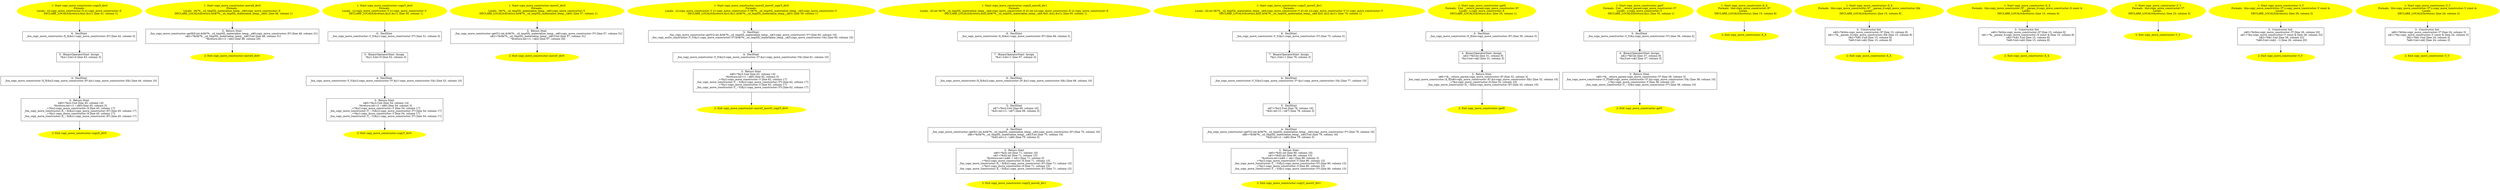 /* @generated */
digraph cfg {
"copyX_div0#copy_move_constructor#7555826423954612298.1fd45599e2fc3ce471d7d474aa615bcb_1" [label="1: Start copy_move_constructor::copyX_div0\nFormals: \nLocals:  x2:copy_move_constructor::X x1:copy_move_constructor::X \n   DECLARE_LOCALS(&return,&x2,&x1); [line 41, column 1]\n " color=yellow style=filled]
	

	 "copyX_div0#copy_move_constructor#7555826423954612298.1fd45599e2fc3ce471d7d474aa615bcb_1" -> "copyX_div0#copy_move_constructor#7555826423954612298.1fd45599e2fc3ce471d7d474aa615bcb_6" ;
"copyX_div0#copy_move_constructor#7555826423954612298.1fd45599e2fc3ce471d7d474aa615bcb_2" [label="2: Exit copy_move_constructor::copyX_div0 \n  " color=yellow style=filled]
	

"copyX_div0#copy_move_constructor#7555826423954612298.1fd45599e2fc3ce471d7d474aa615bcb_3" [label="3:  Return Stmt \n   n$0=*&x2.f:int [line 45, column 14]\n  *&return:int=(1 / n$0) [line 45, column 3]\n  _=*&x2:copy_move_constructor::X [line 45, column 17]\n  _fun_copy_move_constructor::X_~X(&x2:copy_move_constructor::X*) [line 45, column 17]\n  _=*&x1:copy_move_constructor::X [line 45, column 17]\n  _fun_copy_move_constructor::X_~X(&x1:copy_move_constructor::X*) [line 45, column 17]\n " shape="box"]
	

	 "copyX_div0#copy_move_constructor#7555826423954612298.1fd45599e2fc3ce471d7d474aa615bcb_3" -> "copyX_div0#copy_move_constructor#7555826423954612298.1fd45599e2fc3ce471d7d474aa615bcb_2" ;
"copyX_div0#copy_move_constructor#7555826423954612298.1fd45599e2fc3ce471d7d474aa615bcb_4" [label="4:  DeclStmt \n   _fun_copy_move_constructor::X_X(&x2:copy_move_constructor::X*,&x1:copy_move_constructor::X&) [line 44, column 10]\n " shape="box"]
	

	 "copyX_div0#copy_move_constructor#7555826423954612298.1fd45599e2fc3ce471d7d474aa615bcb_4" -> "copyX_div0#copy_move_constructor#7555826423954612298.1fd45599e2fc3ce471d7d474aa615bcb_3" ;
"copyX_div0#copy_move_constructor#7555826423954612298.1fd45599e2fc3ce471d7d474aa615bcb_5" [label="5:  BinaryOperatorStmt: Assign \n   *&x1.f:int=0 [line 43, column 3]\n " shape="box"]
	

	 "copyX_div0#copy_move_constructor#7555826423954612298.1fd45599e2fc3ce471d7d474aa615bcb_5" -> "copyX_div0#copy_move_constructor#7555826423954612298.1fd45599e2fc3ce471d7d474aa615bcb_4" ;
"copyX_div0#copy_move_constructor#7555826423954612298.1fd45599e2fc3ce471d7d474aa615bcb_6" [label="6:  DeclStmt \n   _fun_copy_move_constructor::X_X(&x1:copy_move_constructor::X*) [line 42, column 5]\n " shape="box"]
	

	 "copyX_div0#copy_move_constructor#7555826423954612298.1fd45599e2fc3ce471d7d474aa615bcb_6" -> "copyX_div0#copy_move_constructor#7555826423954612298.1fd45599e2fc3ce471d7d474aa615bcb_5" ;
"moveX_div0#copy_move_constructor#2229557375196326562.f23c95e594ab41ba50090dccb989c3e3_1" [label="1: Start copy_move_constructor::moveX_div0\nFormals: \nLocals:  0$?%__sil_tmpSIL_materialize_temp__n$0:copy_move_constructor::X \n   DECLARE_LOCALS(&return,&0$?%__sil_tmpSIL_materialize_temp__n$0); [line 48, column 1]\n " color=yellow style=filled]
	

	 "moveX_div0#copy_move_constructor#2229557375196326562.f23c95e594ab41ba50090dccb989c3e3_1" -> "moveX_div0#copy_move_constructor#2229557375196326562.f23c95e594ab41ba50090dccb989c3e3_3" ;
"moveX_div0#copy_move_constructor#2229557375196326562.f23c95e594ab41ba50090dccb989c3e3_2" [label="2: Exit copy_move_constructor::moveX_div0 \n  " color=yellow style=filled]
	

"moveX_div0#copy_move_constructor#2229557375196326562.f23c95e594ab41ba50090dccb989c3e3_3" [label="3:  Return Stmt \n   _fun_copy_move_constructor::getX(0:int,&0$?%__sil_tmpSIL_materialize_temp__n$0:copy_move_constructor::X*) [line 48, column 31]\n  n$2=*&0$?%__sil_tmpSIL_materialize_temp__n$0.f:int [line 48, column 31]\n  *&return:int=(1 / n$2) [line 48, column 20]\n " shape="box"]
	

	 "moveX_div0#copy_move_constructor#2229557375196326562.f23c95e594ab41ba50090dccb989c3e3_3" -> "moveX_div0#copy_move_constructor#2229557375196326562.f23c95e594ab41ba50090dccb989c3e3_2" ;
"copyY_div0#copy_move_constructor#17079397845524781987.61211209ec1f961073f3adafcd080bfb_1" [label="1: Start copy_move_constructor::copyY_div0\nFormals: \nLocals:  y2:copy_move_constructor::Y y1:copy_move_constructor::Y \n   DECLARE_LOCALS(&return,&y2,&y1); [line 50, column 1]\n " color=yellow style=filled]
	

	 "copyY_div0#copy_move_constructor#17079397845524781987.61211209ec1f961073f3adafcd080bfb_1" -> "copyY_div0#copy_move_constructor#17079397845524781987.61211209ec1f961073f3adafcd080bfb_6" ;
"copyY_div0#copy_move_constructor#17079397845524781987.61211209ec1f961073f3adafcd080bfb_2" [label="2: Exit copy_move_constructor::copyY_div0 \n  " color=yellow style=filled]
	

"copyY_div0#copy_move_constructor#17079397845524781987.61211209ec1f961073f3adafcd080bfb_3" [label="3:  Return Stmt \n   n$0=*&y2.f:int [line 54, column 14]\n  *&return:int=(1 / n$0) [line 54, column 3]\n  _=*&y2:copy_move_constructor::Y [line 54, column 17]\n  _fun_copy_move_constructor::Y_~Y(&y2:copy_move_constructor::Y*) [line 54, column 17]\n  _=*&y1:copy_move_constructor::Y [line 54, column 17]\n  _fun_copy_move_constructor::Y_~Y(&y1:copy_move_constructor::Y*) [line 54, column 17]\n " shape="box"]
	

	 "copyY_div0#copy_move_constructor#17079397845524781987.61211209ec1f961073f3adafcd080bfb_3" -> "copyY_div0#copy_move_constructor#17079397845524781987.61211209ec1f961073f3adafcd080bfb_2" ;
"copyY_div0#copy_move_constructor#17079397845524781987.61211209ec1f961073f3adafcd080bfb_4" [label="4:  DeclStmt \n   _fun_copy_move_constructor::Y_Y(&y2:copy_move_constructor::Y*,&y1:copy_move_constructor::Y&) [line 53, column 10]\n " shape="box"]
	

	 "copyY_div0#copy_move_constructor#17079397845524781987.61211209ec1f961073f3adafcd080bfb_4" -> "copyY_div0#copy_move_constructor#17079397845524781987.61211209ec1f961073f3adafcd080bfb_3" ;
"copyY_div0#copy_move_constructor#17079397845524781987.61211209ec1f961073f3adafcd080bfb_5" [label="5:  BinaryOperatorStmt: Assign \n   *&y1.f:int=0 [line 52, column 3]\n " shape="box"]
	

	 "copyY_div0#copy_move_constructor#17079397845524781987.61211209ec1f961073f3adafcd080bfb_5" -> "copyY_div0#copy_move_constructor#17079397845524781987.61211209ec1f961073f3adafcd080bfb_4" ;
"copyY_div0#copy_move_constructor#17079397845524781987.61211209ec1f961073f3adafcd080bfb_6" [label="6:  DeclStmt \n   _fun_copy_move_constructor::Y_Y(&y1:copy_move_constructor::Y*) [line 51, column 5]\n " shape="box"]
	

	 "copyY_div0#copy_move_constructor#17079397845524781987.61211209ec1f961073f3adafcd080bfb_6" -> "copyY_div0#copy_move_constructor#17079397845524781987.61211209ec1f961073f3adafcd080bfb_5" ;
"moveY_div0#copy_move_constructor#15307842160732522395.eee7693240d3ce27d5c30f34d771cb57_1" [label="1: Start copy_move_constructor::moveY_div0\nFormals: \nLocals:  0$?%__sil_tmpSIL_materialize_temp__n$0:copy_move_constructor::Y \n   DECLARE_LOCALS(&return,&0$?%__sil_tmpSIL_materialize_temp__n$0); [line 57, column 1]\n " color=yellow style=filled]
	

	 "moveY_div0#copy_move_constructor#15307842160732522395.eee7693240d3ce27d5c30f34d771cb57_1" -> "moveY_div0#copy_move_constructor#15307842160732522395.eee7693240d3ce27d5c30f34d771cb57_3" ;
"moveY_div0#copy_move_constructor#15307842160732522395.eee7693240d3ce27d5c30f34d771cb57_2" [label="2: Exit copy_move_constructor::moveY_div0 \n  " color=yellow style=filled]
	

"moveY_div0#copy_move_constructor#15307842160732522395.eee7693240d3ce27d5c30f34d771cb57_3" [label="3:  Return Stmt \n   _fun_copy_move_constructor::getY(1:int,&0$?%__sil_tmpSIL_materialize_temp__n$0:copy_move_constructor::Y*) [line 57, column 31]\n  n$2=*&0$?%__sil_tmpSIL_materialize_temp__n$0.f:int [line 57, column 31]\n  *&return:int=(1 / n$2) [line 57, column 20]\n " shape="box"]
	

	 "moveY_div0#copy_move_constructor#15307842160732522395.eee7693240d3ce27d5c30f34d771cb57_3" -> "moveY_div0#copy_move_constructor#15307842160732522395.eee7693240d3ce27d5c30f34d771cb57_2" ;
"moveY_moveY_copyY_div0#copy_move_constructor#11319351724516006746.d5d5d96d98dcf1c634b647be30001d2e_1" [label="1: Start copy_move_constructor::moveY_moveY_copyY_div0\nFormals: \nLocals:  y2:copy_move_constructor::Y y1:copy_move_constructor::Y 0$?%__sil_tmpSIL_materialize_temp__n$3:copy_move_constructor::Y \n   DECLARE_LOCALS(&return,&y2,&y1,&0$?%__sil_tmpSIL_materialize_temp__n$3); [line 59, column 1]\n " color=yellow style=filled]
	

	 "moveY_moveY_copyY_div0#copy_move_constructor#11319351724516006746.d5d5d96d98dcf1c634b647be30001d2e_1" -> "moveY_moveY_copyY_div0#copy_move_constructor#11319351724516006746.d5d5d96d98dcf1c634b647be30001d2e_5" ;
"moveY_moveY_copyY_div0#copy_move_constructor#11319351724516006746.d5d5d96d98dcf1c634b647be30001d2e_2" [label="2: Exit copy_move_constructor::moveY_moveY_copyY_div0 \n  " color=yellow style=filled]
	

"moveY_moveY_copyY_div0#copy_move_constructor#11319351724516006746.d5d5d96d98dcf1c634b647be30001d2e_3" [label="3:  Return Stmt \n   n$0=*&y2.f:int [line 62, column 14]\n  *&return:int=(1 / n$0) [line 62, column 3]\n  _=*&y2:copy_move_constructor::Y [line 62, column 17]\n  _fun_copy_move_constructor::Y_~Y(&y2:copy_move_constructor::Y*) [line 62, column 17]\n  _=*&y1:copy_move_constructor::Y [line 62, column 17]\n  _fun_copy_move_constructor::Y_~Y(&y1:copy_move_constructor::Y*) [line 62, column 17]\n " shape="box"]
	

	 "moveY_moveY_copyY_div0#copy_move_constructor#11319351724516006746.d5d5d96d98dcf1c634b647be30001d2e_3" -> "moveY_moveY_copyY_div0#copy_move_constructor#11319351724516006746.d5d5d96d98dcf1c634b647be30001d2e_2" ;
"moveY_moveY_copyY_div0#copy_move_constructor#11319351724516006746.d5d5d96d98dcf1c634b647be30001d2e_4" [label="4:  DeclStmt \n   _fun_copy_move_constructor::Y_Y(&y2:copy_move_constructor::Y*,&y1:copy_move_constructor::Y&) [line 61, column 10]\n " shape="box"]
	

	 "moveY_moveY_copyY_div0#copy_move_constructor#11319351724516006746.d5d5d96d98dcf1c634b647be30001d2e_4" -> "moveY_moveY_copyY_div0#copy_move_constructor#11319351724516006746.d5d5d96d98dcf1c634b647be30001d2e_3" ;
"moveY_moveY_copyY_div0#copy_move_constructor#11319351724516006746.d5d5d96d98dcf1c634b647be30001d2e_5" [label="5:  DeclStmt \n   _fun_copy_move_constructor::getY(2:int,&0$?%__sil_tmpSIL_materialize_temp__n$3:copy_move_constructor::Y*) [line 60, column 10]\n  _fun_copy_move_constructor::Y_Y(&y1:copy_move_constructor::Y*,&0$?%__sil_tmpSIL_materialize_temp__n$3:copy_move_constructor::Y&) [line 60, column 10]\n " shape="box"]
	

	 "moveY_moveY_copyY_div0#copy_move_constructor#11319351724516006746.d5d5d96d98dcf1c634b647be30001d2e_5" -> "moveY_moveY_copyY_div0#copy_move_constructor#11319351724516006746.d5d5d96d98dcf1c634b647be30001d2e_4" ;
"copyX_moveX_div1#copy_move_constructor#6853813819184662211.00e91897e7d9fcfa93de911bba9a1399_1" [label="1: Start copy_move_constructor::copyX_moveX_div1\nFormals: \nLocals:  d2:int 0$?%__sil_tmpSIL_materialize_temp__n$4:copy_move_constructor::X d1:int x2:copy_move_constructor::X x1:copy_move_constructor::X \n   DECLARE_LOCALS(&return,&d2,&0$?%__sil_tmpSIL_materialize_temp__n$4,&d1,&x2,&x1); [line 65, column 1]\n " color=yellow style=filled]
	

	 "copyX_moveX_div1#copy_move_constructor#6853813819184662211.00e91897e7d9fcfa93de911bba9a1399_1" -> "copyX_moveX_div1#copy_move_constructor#6853813819184662211.00e91897e7d9fcfa93de911bba9a1399_8" ;
"copyX_moveX_div1#copy_move_constructor#6853813819184662211.00e91897e7d9fcfa93de911bba9a1399_2" [label="2: Exit copy_move_constructor::copyX_moveX_div1 \n  " color=yellow style=filled]
	

"copyX_moveX_div1#copy_move_constructor#6853813819184662211.00e91897e7d9fcfa93de911bba9a1399_3" [label="3:  Return Stmt \n   n$0=*&d1:int [line 71, column 10]\n  n$1=*&d2:int [line 71, column 15]\n  *&return:int=(n$0 + n$1) [line 71, column 3]\n  _=*&x2:copy_move_constructor::X [line 71, column 15]\n  _fun_copy_move_constructor::X_~X(&x2:copy_move_constructor::X*) [line 71, column 15]\n  _=*&x1:copy_move_constructor::X [line 71, column 15]\n  _fun_copy_move_constructor::X_~X(&x1:copy_move_constructor::X*) [line 71, column 15]\n " shape="box"]
	

	 "copyX_moveX_div1#copy_move_constructor#6853813819184662211.00e91897e7d9fcfa93de911bba9a1399_3" -> "copyX_moveX_div1#copy_move_constructor#6853813819184662211.00e91897e7d9fcfa93de911bba9a1399_2" ;
"copyX_moveX_div1#copy_move_constructor#6853813819184662211.00e91897e7d9fcfa93de911bba9a1399_4" [label="4:  DeclStmt \n   _fun_copy_move_constructor::getX(1:int,&0$?%__sil_tmpSIL_materialize_temp__n$4:copy_move_constructor::X*) [line 70, column 16]\n  n$6=*&0$?%__sil_tmpSIL_materialize_temp__n$4.f:int [line 70, column 16]\n  *&d2:int=(1 / n$6) [line 70, column 3]\n " shape="box"]
	

	 "copyX_moveX_div1#copy_move_constructor#6853813819184662211.00e91897e7d9fcfa93de911bba9a1399_4" -> "copyX_moveX_div1#copy_move_constructor#6853813819184662211.00e91897e7d9fcfa93de911bba9a1399_3" ;
"copyX_moveX_div1#copy_move_constructor#6853813819184662211.00e91897e7d9fcfa93de911bba9a1399_5" [label="5:  DeclStmt \n   n$7=*&x2.f:int [line 69, column 16]\n  *&d1:int=(1 / n$7) [line 69, column 3]\n " shape="box"]
	

	 "copyX_moveX_div1#copy_move_constructor#6853813819184662211.00e91897e7d9fcfa93de911bba9a1399_5" -> "copyX_moveX_div1#copy_move_constructor#6853813819184662211.00e91897e7d9fcfa93de911bba9a1399_4" ;
"copyX_moveX_div1#copy_move_constructor#6853813819184662211.00e91897e7d9fcfa93de911bba9a1399_6" [label="6:  DeclStmt \n   _fun_copy_move_constructor::X_X(&x2:copy_move_constructor::X*,&x1:copy_move_constructor::X&) [line 68, column 10]\n " shape="box"]
	

	 "copyX_moveX_div1#copy_move_constructor#6853813819184662211.00e91897e7d9fcfa93de911bba9a1399_6" -> "copyX_moveX_div1#copy_move_constructor#6853813819184662211.00e91897e7d9fcfa93de911bba9a1399_5" ;
"copyX_moveX_div1#copy_move_constructor#6853813819184662211.00e91897e7d9fcfa93de911bba9a1399_7" [label="7:  BinaryOperatorStmt: Assign \n   *&x1.f:int=1 [line 67, column 3]\n " shape="box"]
	

	 "copyX_moveX_div1#copy_move_constructor#6853813819184662211.00e91897e7d9fcfa93de911bba9a1399_7" -> "copyX_moveX_div1#copy_move_constructor#6853813819184662211.00e91897e7d9fcfa93de911bba9a1399_6" ;
"copyX_moveX_div1#copy_move_constructor#6853813819184662211.00e91897e7d9fcfa93de911bba9a1399_8" [label="8:  DeclStmt \n   _fun_copy_move_constructor::X_X(&x1:copy_move_constructor::X*) [line 66, column 5]\n " shape="box"]
	

	 "copyX_moveX_div1#copy_move_constructor#6853813819184662211.00e91897e7d9fcfa93de911bba9a1399_8" -> "copyX_moveX_div1#copy_move_constructor#6853813819184662211.00e91897e7d9fcfa93de911bba9a1399_7" ;
"copyY_moveY_div1#copy_move_constructor#5827233588222911615.5716e8b7acbd3ff43f18c7c5954c6565_1" [label="1: Start copy_move_constructor::copyY_moveY_div1\nFormals: \nLocals:  d2:int 0$?%__sil_tmpSIL_materialize_temp__n$4:copy_move_constructor::Y d1:int y2:copy_move_constructor::Y y1:copy_move_constructor::Y \n   DECLARE_LOCALS(&return,&d2,&0$?%__sil_tmpSIL_materialize_temp__n$4,&d1,&y2,&y1); [line 74, column 1]\n " color=yellow style=filled]
	

	 "copyY_moveY_div1#copy_move_constructor#5827233588222911615.5716e8b7acbd3ff43f18c7c5954c6565_1" -> "copyY_moveY_div1#copy_move_constructor#5827233588222911615.5716e8b7acbd3ff43f18c7c5954c6565_8" ;
"copyY_moveY_div1#copy_move_constructor#5827233588222911615.5716e8b7acbd3ff43f18c7c5954c6565_2" [label="2: Exit copy_move_constructor::copyY_moveY_div1 \n  " color=yellow style=filled]
	

"copyY_moveY_div1#copy_move_constructor#5827233588222911615.5716e8b7acbd3ff43f18c7c5954c6565_3" [label="3:  Return Stmt \n   n$0=*&d1:int [line 80, column 10]\n  n$1=*&d2:int [line 80, column 15]\n  *&return:int=(n$0 + n$1) [line 80, column 3]\n  _=*&y2:copy_move_constructor::Y [line 80, column 15]\n  _fun_copy_move_constructor::Y_~Y(&y2:copy_move_constructor::Y*) [line 80, column 15]\n  _=*&y1:copy_move_constructor::Y [line 80, column 15]\n  _fun_copy_move_constructor::Y_~Y(&y1:copy_move_constructor::Y*) [line 80, column 15]\n " shape="box"]
	

	 "copyY_moveY_div1#copy_move_constructor#5827233588222911615.5716e8b7acbd3ff43f18c7c5954c6565_3" -> "copyY_moveY_div1#copy_move_constructor#5827233588222911615.5716e8b7acbd3ff43f18c7c5954c6565_2" ;
"copyY_moveY_div1#copy_move_constructor#5827233588222911615.5716e8b7acbd3ff43f18c7c5954c6565_4" [label="4:  DeclStmt \n   _fun_copy_move_constructor::getY(2:int,&0$?%__sil_tmpSIL_materialize_temp__n$4:copy_move_constructor::Y*) [line 79, column 16]\n  n$6=*&0$?%__sil_tmpSIL_materialize_temp__n$4.f:int [line 79, column 16]\n  *&d2:int=(1 / n$6) [line 79, column 3]\n " shape="box"]
	

	 "copyY_moveY_div1#copy_move_constructor#5827233588222911615.5716e8b7acbd3ff43f18c7c5954c6565_4" -> "copyY_moveY_div1#copy_move_constructor#5827233588222911615.5716e8b7acbd3ff43f18c7c5954c6565_3" ;
"copyY_moveY_div1#copy_move_constructor#5827233588222911615.5716e8b7acbd3ff43f18c7c5954c6565_5" [label="5:  DeclStmt \n   n$7=*&y2.f:int [line 78, column 16]\n  *&d1:int=(1 / n$7) [line 78, column 3]\n " shape="box"]
	

	 "copyY_moveY_div1#copy_move_constructor#5827233588222911615.5716e8b7acbd3ff43f18c7c5954c6565_5" -> "copyY_moveY_div1#copy_move_constructor#5827233588222911615.5716e8b7acbd3ff43f18c7c5954c6565_4" ;
"copyY_moveY_div1#copy_move_constructor#5827233588222911615.5716e8b7acbd3ff43f18c7c5954c6565_6" [label="6:  DeclStmt \n   _fun_copy_move_constructor::Y_Y(&y2:copy_move_constructor::Y*,&y1:copy_move_constructor::Y&) [line 77, column 10]\n " shape="box"]
	

	 "copyY_moveY_div1#copy_move_constructor#5827233588222911615.5716e8b7acbd3ff43f18c7c5954c6565_6" -> "copyY_moveY_div1#copy_move_constructor#5827233588222911615.5716e8b7acbd3ff43f18c7c5954c6565_5" ;
"copyY_moveY_div1#copy_move_constructor#5827233588222911615.5716e8b7acbd3ff43f18c7c5954c6565_7" [label="7:  BinaryOperatorStmt: Assign \n   *&y1.f:int=1 [line 76, column 3]\n " shape="box"]
	

	 "copyY_moveY_div1#copy_move_constructor#5827233588222911615.5716e8b7acbd3ff43f18c7c5954c6565_7" -> "copyY_moveY_div1#copy_move_constructor#5827233588222911615.5716e8b7acbd3ff43f18c7c5954c6565_6" ;
"copyY_moveY_div1#copy_move_constructor#5827233588222911615.5716e8b7acbd3ff43f18c7c5954c6565_8" [label="8:  DeclStmt \n   _fun_copy_move_constructor::Y_Y(&y1:copy_move_constructor::Y*) [line 75, column 5]\n " shape="box"]
	

	 "copyY_moveY_div1#copy_move_constructor#5827233588222911615.5716e8b7acbd3ff43f18c7c5954c6565_8" -> "copyY_moveY_div1#copy_move_constructor#5827233588222911615.5716e8b7acbd3ff43f18c7c5954c6565_7" ;
"getX#copy_move_constructor#2211685783611424509.876b259ed079b8b199249e0c38ad55df_1" [label="1: Start copy_move_constructor::getX\nFormals:  f:int __return_param:copy_move_constructor::X*\nLocals:  x:copy_move_constructor::X \n   DECLARE_LOCALS(&return,&x); [line 29, column 1]\n " color=yellow style=filled]
	

	 "getX#copy_move_constructor#2211685783611424509.876b259ed079b8b199249e0c38ad55df_1" -> "getX#copy_move_constructor#2211685783611424509.876b259ed079b8b199249e0c38ad55df_5" ;
"getX#copy_move_constructor#2211685783611424509.876b259ed079b8b199249e0c38ad55df_2" [label="2: Exit copy_move_constructor::getX \n  " color=yellow style=filled]
	

"getX#copy_move_constructor#2211685783611424509.876b259ed079b8b199249e0c38ad55df_3" [label="3:  Return Stmt \n   n$0=*&__return_param:copy_move_constructor::X* [line 32, column 3]\n  _fun_copy_move_constructor::X_X(n$0:copy_move_constructor::X*,&x:copy_move_constructor::X&) [line 32, column 10]\n  _=*&x:copy_move_constructor::X [line 32, column 10]\n  _fun_copy_move_constructor::X_~X(&x:copy_move_constructor::X*) [line 32, column 10]\n " shape="box"]
	

	 "getX#copy_move_constructor#2211685783611424509.876b259ed079b8b199249e0c38ad55df_3" -> "getX#copy_move_constructor#2211685783611424509.876b259ed079b8b199249e0c38ad55df_2" ;
"getX#copy_move_constructor#2211685783611424509.876b259ed079b8b199249e0c38ad55df_4" [label="4:  BinaryOperatorStmt: Assign \n   n$2=*&f:int [line 31, column 9]\n  *&x.f:int=n$2 [line 31, column 3]\n " shape="box"]
	

	 "getX#copy_move_constructor#2211685783611424509.876b259ed079b8b199249e0c38ad55df_4" -> "getX#copy_move_constructor#2211685783611424509.876b259ed079b8b199249e0c38ad55df_3" ;
"getX#copy_move_constructor#2211685783611424509.876b259ed079b8b199249e0c38ad55df_5" [label="5:  DeclStmt \n   _fun_copy_move_constructor::X_X(&x:copy_move_constructor::X*) [line 30, column 5]\n " shape="box"]
	

	 "getX#copy_move_constructor#2211685783611424509.876b259ed079b8b199249e0c38ad55df_5" -> "getX#copy_move_constructor#2211685783611424509.876b259ed079b8b199249e0c38ad55df_4" ;
"getY#copy_move_constructor#1712013823822590270.2c171bbad2707d6170d0b7974ac3c196_1" [label="1: Start copy_move_constructor::getY\nFormals:  f:int __return_param:copy_move_constructor::Y*\nLocals:  y:copy_move_constructor::Y \n   DECLARE_LOCALS(&return,&y); [line 35, column 1]\n " color=yellow style=filled]
	

	 "getY#copy_move_constructor#1712013823822590270.2c171bbad2707d6170d0b7974ac3c196_1" -> "getY#copy_move_constructor#1712013823822590270.2c171bbad2707d6170d0b7974ac3c196_5" ;
"getY#copy_move_constructor#1712013823822590270.2c171bbad2707d6170d0b7974ac3c196_2" [label="2: Exit copy_move_constructor::getY \n  " color=yellow style=filled]
	

"getY#copy_move_constructor#1712013823822590270.2c171bbad2707d6170d0b7974ac3c196_3" [label="3:  Return Stmt \n   n$0=*&__return_param:copy_move_constructor::Y* [line 38, column 3]\n  _fun_copy_move_constructor::Y_Y(n$0:copy_move_constructor::Y*,&y:copy_move_constructor::Y&) [line 38, column 10]\n  _=*&y:copy_move_constructor::Y [line 38, column 10]\n  _fun_copy_move_constructor::Y_~Y(&y:copy_move_constructor::Y*) [line 38, column 10]\n " shape="box"]
	

	 "getY#copy_move_constructor#1712013823822590270.2c171bbad2707d6170d0b7974ac3c196_3" -> "getY#copy_move_constructor#1712013823822590270.2c171bbad2707d6170d0b7974ac3c196_2" ;
"getY#copy_move_constructor#1712013823822590270.2c171bbad2707d6170d0b7974ac3c196_4" [label="4:  BinaryOperatorStmt: Assign \n   n$2=*&f:int [line 37, column 9]\n  *&y.f:int=n$2 [line 37, column 3]\n " shape="box"]
	

	 "getY#copy_move_constructor#1712013823822590270.2c171bbad2707d6170d0b7974ac3c196_4" -> "getY#copy_move_constructor#1712013823822590270.2c171bbad2707d6170d0b7974ac3c196_3" ;
"getY#copy_move_constructor#1712013823822590270.2c171bbad2707d6170d0b7974ac3c196_5" [label="5:  DeclStmt \n   _fun_copy_move_constructor::Y_Y(&y:copy_move_constructor::Y*) [line 36, column 5]\n " shape="box"]
	

	 "getY#copy_move_constructor#1712013823822590270.2c171bbad2707d6170d0b7974ac3c196_5" -> "getY#copy_move_constructor#1712013823822590270.2c171bbad2707d6170d0b7974ac3c196_4" ;
"X#X#copy_move_constructor#{10968604964233077287}.2f7f6ea6443bd7f6e81f1eae0ad96ec1_1" [label="1: Start copy_move_constructor::X_X\nFormals:  this:copy_move_constructor::X*\nLocals:  \n   DECLARE_LOCALS(&return); [line 15, column 8]\n " color=yellow style=filled]
	

	 "X#X#copy_move_constructor#{10968604964233077287}.2f7f6ea6443bd7f6e81f1eae0ad96ec1_1" -> "X#X#copy_move_constructor#{10968604964233077287}.2f7f6ea6443bd7f6e81f1eae0ad96ec1_2" ;
"X#X#copy_move_constructor#{10968604964233077287}.2f7f6ea6443bd7f6e81f1eae0ad96ec1_2" [label="2: Exit copy_move_constructor::X_X \n  " color=yellow style=filled]
	

"X#X#copy_move_constructor#{10174102600918728520|constexpr}.7f1f4443383b6eabdf400de956c7f6af_1" [label="1: Start copy_move_constructor::X_X\nFormals:  this:copy_move_constructor::X* __param_0:copy_move_constructor::X&\nLocals:  \n   DECLARE_LOCALS(&return); [line 15, column 8]\n " color=yellow style=filled]
	

	 "X#X#copy_move_constructor#{10174102600918728520|constexpr}.7f1f4443383b6eabdf400de956c7f6af_1" -> "X#X#copy_move_constructor#{10174102600918728520|constexpr}.7f1f4443383b6eabdf400de956c7f6af_3" ;
"X#X#copy_move_constructor#{10174102600918728520|constexpr}.7f1f4443383b6eabdf400de956c7f6af_2" [label="2: Exit copy_move_constructor::X_X \n  " color=yellow style=filled]
	

"X#X#copy_move_constructor#{10174102600918728520|constexpr}.7f1f4443383b6eabdf400de956c7f6af_3" [label="3:  Constructor Init \n   n$0=*&this:copy_move_constructor::X* [line 15, column 8]\n  n$1=*&__param_0:copy_move_constructor::X& [line 15, column 8]\n  n$2=*n$1.f:int [line 15, column 8]\n  *n$0.f:int=n$2 [line 15, column 8]\n " shape="box"]
	

	 "X#X#copy_move_constructor#{10174102600918728520|constexpr}.7f1f4443383b6eabdf400de956c7f6af_3" -> "X#X#copy_move_constructor#{10174102600918728520|constexpr}.7f1f4443383b6eabdf400de956c7f6af_2" ;
"X#X#copy_move_constructor#{11461885598838954204|constexpr}.8b245330f9990df6f1e3d0622b3e7433_1" [label="1: Start copy_move_constructor::X_X\nFormals:  this:copy_move_constructor::X* __param_0:copy_move_constructor::X const &\nLocals:  \n   DECLARE_LOCALS(&return); [line 15, column 8]\n " color=yellow style=filled]
	

	 "X#X#copy_move_constructor#{11461885598838954204|constexpr}.8b245330f9990df6f1e3d0622b3e7433_1" -> "X#X#copy_move_constructor#{11461885598838954204|constexpr}.8b245330f9990df6f1e3d0622b3e7433_3" ;
"X#X#copy_move_constructor#{11461885598838954204|constexpr}.8b245330f9990df6f1e3d0622b3e7433_2" [label="2: Exit copy_move_constructor::X_X \n  " color=yellow style=filled]
	

"X#X#copy_move_constructor#{11461885598838954204|constexpr}.8b245330f9990df6f1e3d0622b3e7433_3" [label="3:  Constructor Init \n   n$0=*&this:copy_move_constructor::X* [line 15, column 8]\n  n$1=*&__param_0:copy_move_constructor::X const & [line 15, column 8]\n  n$2=*n$1.f:int [line 15, column 8]\n  *n$0.f:int=n$2 [line 15, column 8]\n " shape="box"]
	

	 "X#X#copy_move_constructor#{11461885598838954204|constexpr}.8b245330f9990df6f1e3d0622b3e7433_3" -> "X#X#copy_move_constructor#{11461885598838954204|constexpr}.8b245330f9990df6f1e3d0622b3e7433_2" ;
"Y#Y#copy_move_constructor#{1021306560387426992}.841cfe557ed8d8dec57a221bbce98e74_1" [label="1: Start copy_move_constructor::Y_Y\nFormals:  this:copy_move_constructor::Y*\nLocals:  \n   DECLARE_LOCALS(&return); [line 23, column 3]\n " color=yellow style=filled]
	

	 "Y#Y#copy_move_constructor#{1021306560387426992}.841cfe557ed8d8dec57a221bbce98e74_1" -> "Y#Y#copy_move_constructor#{1021306560387426992}.841cfe557ed8d8dec57a221bbce98e74_2" ;
"Y#Y#copy_move_constructor#{1021306560387426992}.841cfe557ed8d8dec57a221bbce98e74_2" [label="2: Exit copy_move_constructor::Y_Y \n  " color=yellow style=filled]
	

"Y#Y#copy_move_constructor#{18272181401462210540}.6215678d929da0a4d67ea5f3b952308e_1" [label="1: Start copy_move_constructor::Y_Y\nFormals:  this:copy_move_constructor::Y* y:copy_move_constructor::Y const &\nLocals:  \n   DECLARE_LOCALS(&return); [line 26, column 3]\n " color=yellow style=filled]
	

	 "Y#Y#copy_move_constructor#{18272181401462210540}.6215678d929da0a4d67ea5f3b952308e_1" -> "Y#Y#copy_move_constructor#{18272181401462210540}.6215678d929da0a4d67ea5f3b952308e_3" ;
"Y#Y#copy_move_constructor#{18272181401462210540}.6215678d929da0a4d67ea5f3b952308e_2" [label="2: Exit copy_move_constructor::Y_Y \n  " color=yellow style=filled]
	

"Y#Y#copy_move_constructor#{18272181401462210540}.6215678d929da0a4d67ea5f3b952308e_3" [label="3:  Constructor Init \n   n$0=*&this:copy_move_constructor::Y* [line 26, column 20]\n  n$1=*&y:copy_move_constructor::Y const & [line 26, column 22]\n  n$2=*n$1.f:int [line 26, column 22]\n  *n$0.f:int=(n$2 - 1) [line 26, column 20]\n " shape="box"]
	

	 "Y#Y#copy_move_constructor#{18272181401462210540}.6215678d929da0a4d67ea5f3b952308e_3" -> "Y#Y#copy_move_constructor#{18272181401462210540}.6215678d929da0a4d67ea5f3b952308e_2" ;
"Y#Y#copy_move_constructor#{2644368372854768795|constexpr}.992ebae8b36e68c2e1b5e338a4c29705_1" [label="1: Start copy_move_constructor::Y_Y\nFormals:  this:copy_move_constructor::Y* y:copy_move_constructor::Y const &\nLocals:  \n   DECLARE_LOCALS(&return); [line 24, column 3]\n " color=yellow style=filled]
	

	 "Y#Y#copy_move_constructor#{2644368372854768795|constexpr}.992ebae8b36e68c2e1b5e338a4c29705_1" -> "Y#Y#copy_move_constructor#{2644368372854768795|constexpr}.992ebae8b36e68c2e1b5e338a4c29705_3" ;
"Y#Y#copy_move_constructor#{2644368372854768795|constexpr}.992ebae8b36e68c2e1b5e338a4c29705_2" [label="2: Exit copy_move_constructor::Y_Y \n  " color=yellow style=filled]
	

"Y#Y#copy_move_constructor#{2644368372854768795|constexpr}.992ebae8b36e68c2e1b5e338a4c29705_3" [label="3:  Constructor Init \n   n$0=*&this:copy_move_constructor::Y* [line 24, column 3]\n  n$1=*&y:copy_move_constructor::Y const & [line 24, column 3]\n  n$2=*n$1.f:int [line 24, column 3]\n  *n$0.f:int=n$2 [line 24, column 3]\n " shape="box"]
	

	 "Y#Y#copy_move_constructor#{2644368372854768795|constexpr}.992ebae8b36e68c2e1b5e338a4c29705_3" -> "Y#Y#copy_move_constructor#{2644368372854768795|constexpr}.992ebae8b36e68c2e1b5e338a4c29705_2" ;
}
